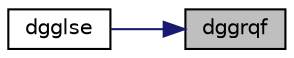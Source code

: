 digraph "dggrqf"
{
 // LATEX_PDF_SIZE
  edge [fontname="Helvetica",fontsize="10",labelfontname="Helvetica",labelfontsize="10"];
  node [fontname="Helvetica",fontsize="10",shape=record];
  rankdir="RL";
  Node1 [label="dggrqf",height=0.2,width=0.4,color="black", fillcolor="grey75", style="filled", fontcolor="black",tooltip="DGGRQF"];
  Node1 -> Node2 [dir="back",color="midnightblue",fontsize="10",style="solid",fontname="Helvetica"];
  Node2 [label="dgglse",height=0.2,width=0.4,color="black", fillcolor="white", style="filled",URL="$dgglse_8f.html#a1f03c8580ac1aaafb0f092fad4377d16",tooltip="DGGLSE solves overdetermined or underdetermined systems for OTHER matrices"];
}

